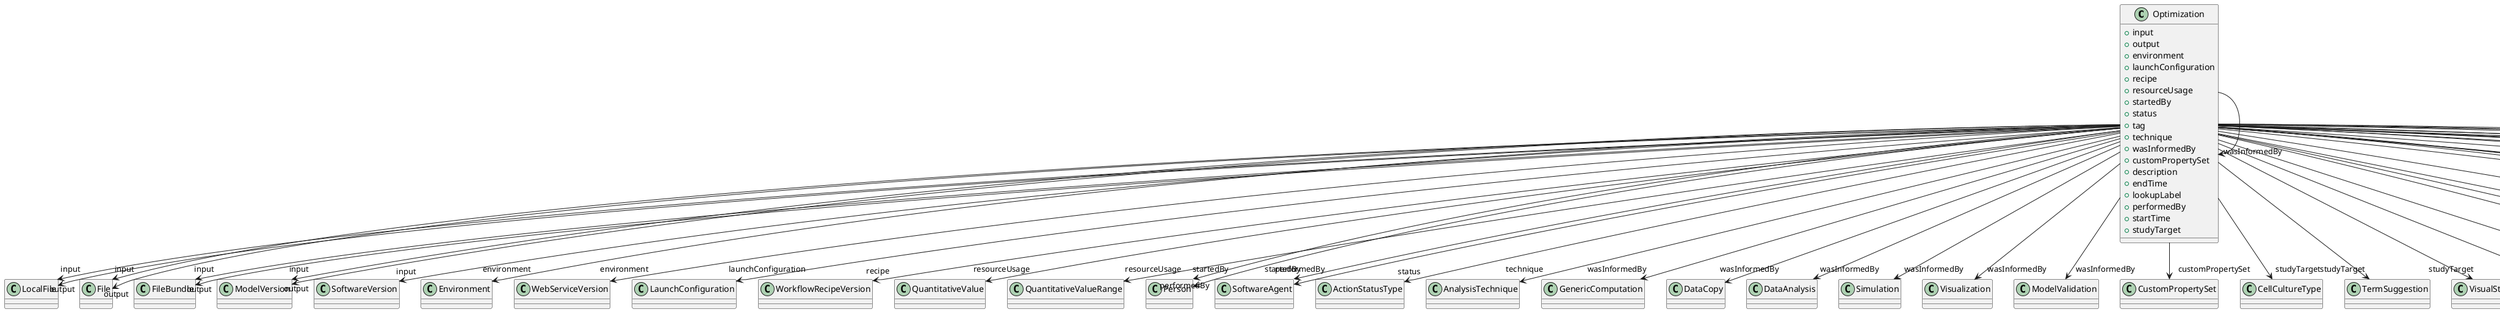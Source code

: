 @startuml
class Optimization {
+input
+output
+environment
+launchConfiguration
+recipe
+resourceUsage
+startedBy
+status
+tag
+technique
+wasInformedBy
+customPropertySet
+description
+endTime
+lookupLabel
+performedBy
+startTime
+studyTarget

}
Optimization -d-> "input" LocalFile
Optimization -d-> "input" File
Optimization -d-> "input" FileBundle
Optimization -d-> "input" ModelVersion
Optimization -d-> "input" SoftwareVersion
Optimization -d-> "output" LocalFile
Optimization -d-> "output" File
Optimization -d-> "output" FileBundle
Optimization -d-> "output" ModelVersion
Optimization -d-> "environment" Environment
Optimization -d-> "environment" WebServiceVersion
Optimization -d-> "launchConfiguration" LaunchConfiguration
Optimization -d-> "recipe" WorkflowRecipeVersion
Optimization -d-> "resourceUsage" QuantitativeValue
Optimization -d-> "resourceUsage" QuantitativeValueRange
Optimization -d-> "startedBy" Person
Optimization -d-> "startedBy" SoftwareAgent
Optimization -d-> "status" ActionStatusType
Optimization -d-> "technique" AnalysisTechnique
Optimization -d-> "wasInformedBy" GenericComputation
Optimization -d-> "wasInformedBy" DataCopy
Optimization -d-> "wasInformedBy" DataAnalysis
Optimization -d-> "wasInformedBy" Simulation
Optimization -d-> "wasInformedBy" Optimization
Optimization -d-> "wasInformedBy" Visualization
Optimization -d-> "wasInformedBy" ModelValidation
Optimization -d-> "customPropertySet" CustomPropertySet
Optimization -d-> "performedBy" Person
Optimization -d-> "performedBy" SoftwareAgent
Optimization -d-> "studyTarget" CellCultureType
Optimization -d-> "studyTarget" TermSuggestion
Optimization -d-> "studyTarget" VisualStimulusType
Optimization -d-> "studyTarget" Species
Optimization -d-> "studyTarget" OlfactoryStimulusType
Optimization -d-> "studyTarget" CellType
Optimization -d-> "studyTarget" Handedness
Optimization -d-> "studyTarget" OrganismSubstance
Optimization -d-> "studyTarget" GeneticStrainType
Optimization -d-> "studyTarget" Organ
Optimization -d-> "studyTarget" Disease
Optimization -d-> "studyTarget" OrganismSystem
Optimization -d-> "studyTarget" BiologicalOrder
Optimization -d-> "studyTarget" UBERONParcellation
Optimization -d-> "studyTarget" BiologicalSex
Optimization -d-> "studyTarget" ElectricalStimulusType
Optimization -d-> "studyTarget" MolecularEntity
Optimization -d-> "studyTarget" GustatoryStimulusType
Optimization -d-> "studyTarget" AuditoryStimulusType
Optimization -d-> "studyTarget" TactileStimulusType
Optimization -d-> "studyTarget" SubcellularEntity
Optimization -d-> "studyTarget" OpticalStimulusType
Optimization -d-> "studyTarget" BreedingType
Optimization -d-> "studyTarget" DiseaseModel
Optimization -d-> "studyTarget" CustomAnatomicalEntity
Optimization -d-> "studyTarget" ParcellationEntityVersion
Optimization -d-> "studyTarget" ParcellationEntity

@enduml